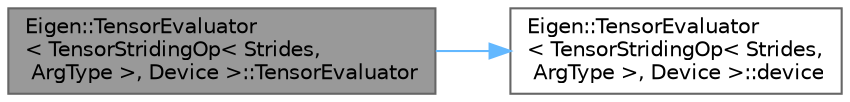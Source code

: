 digraph "Eigen::TensorEvaluator&lt; TensorStridingOp&lt; Strides, ArgType &gt;, Device &gt;::TensorEvaluator"
{
 // LATEX_PDF_SIZE
  bgcolor="transparent";
  edge [fontname=Helvetica,fontsize=10,labelfontname=Helvetica,labelfontsize=10];
  node [fontname=Helvetica,fontsize=10,shape=box,height=0.2,width=0.4];
  rankdir="LR";
  Node1 [id="Node000001",label="Eigen::TensorEvaluator\l\< TensorStridingOp\< Strides,\l ArgType \>, Device \>::TensorEvaluator",height=0.2,width=0.4,color="gray40", fillcolor="grey60", style="filled", fontcolor="black",tooltip=" "];
  Node1 -> Node2 [id="edge2_Node000001_Node000002",color="steelblue1",style="solid",tooltip=" "];
  Node2 [id="Node000002",label="Eigen::TensorEvaluator\l\< TensorStridingOp\< Strides,\l ArgType \>, Device \>::device",height=0.2,width=0.4,color="grey40", fillcolor="white", style="filled",URL="$struct_eigen_1_1_tensor_evaluator.html#aa1eb26b743a6cafedceb567036276d4e",tooltip=" "];
}
